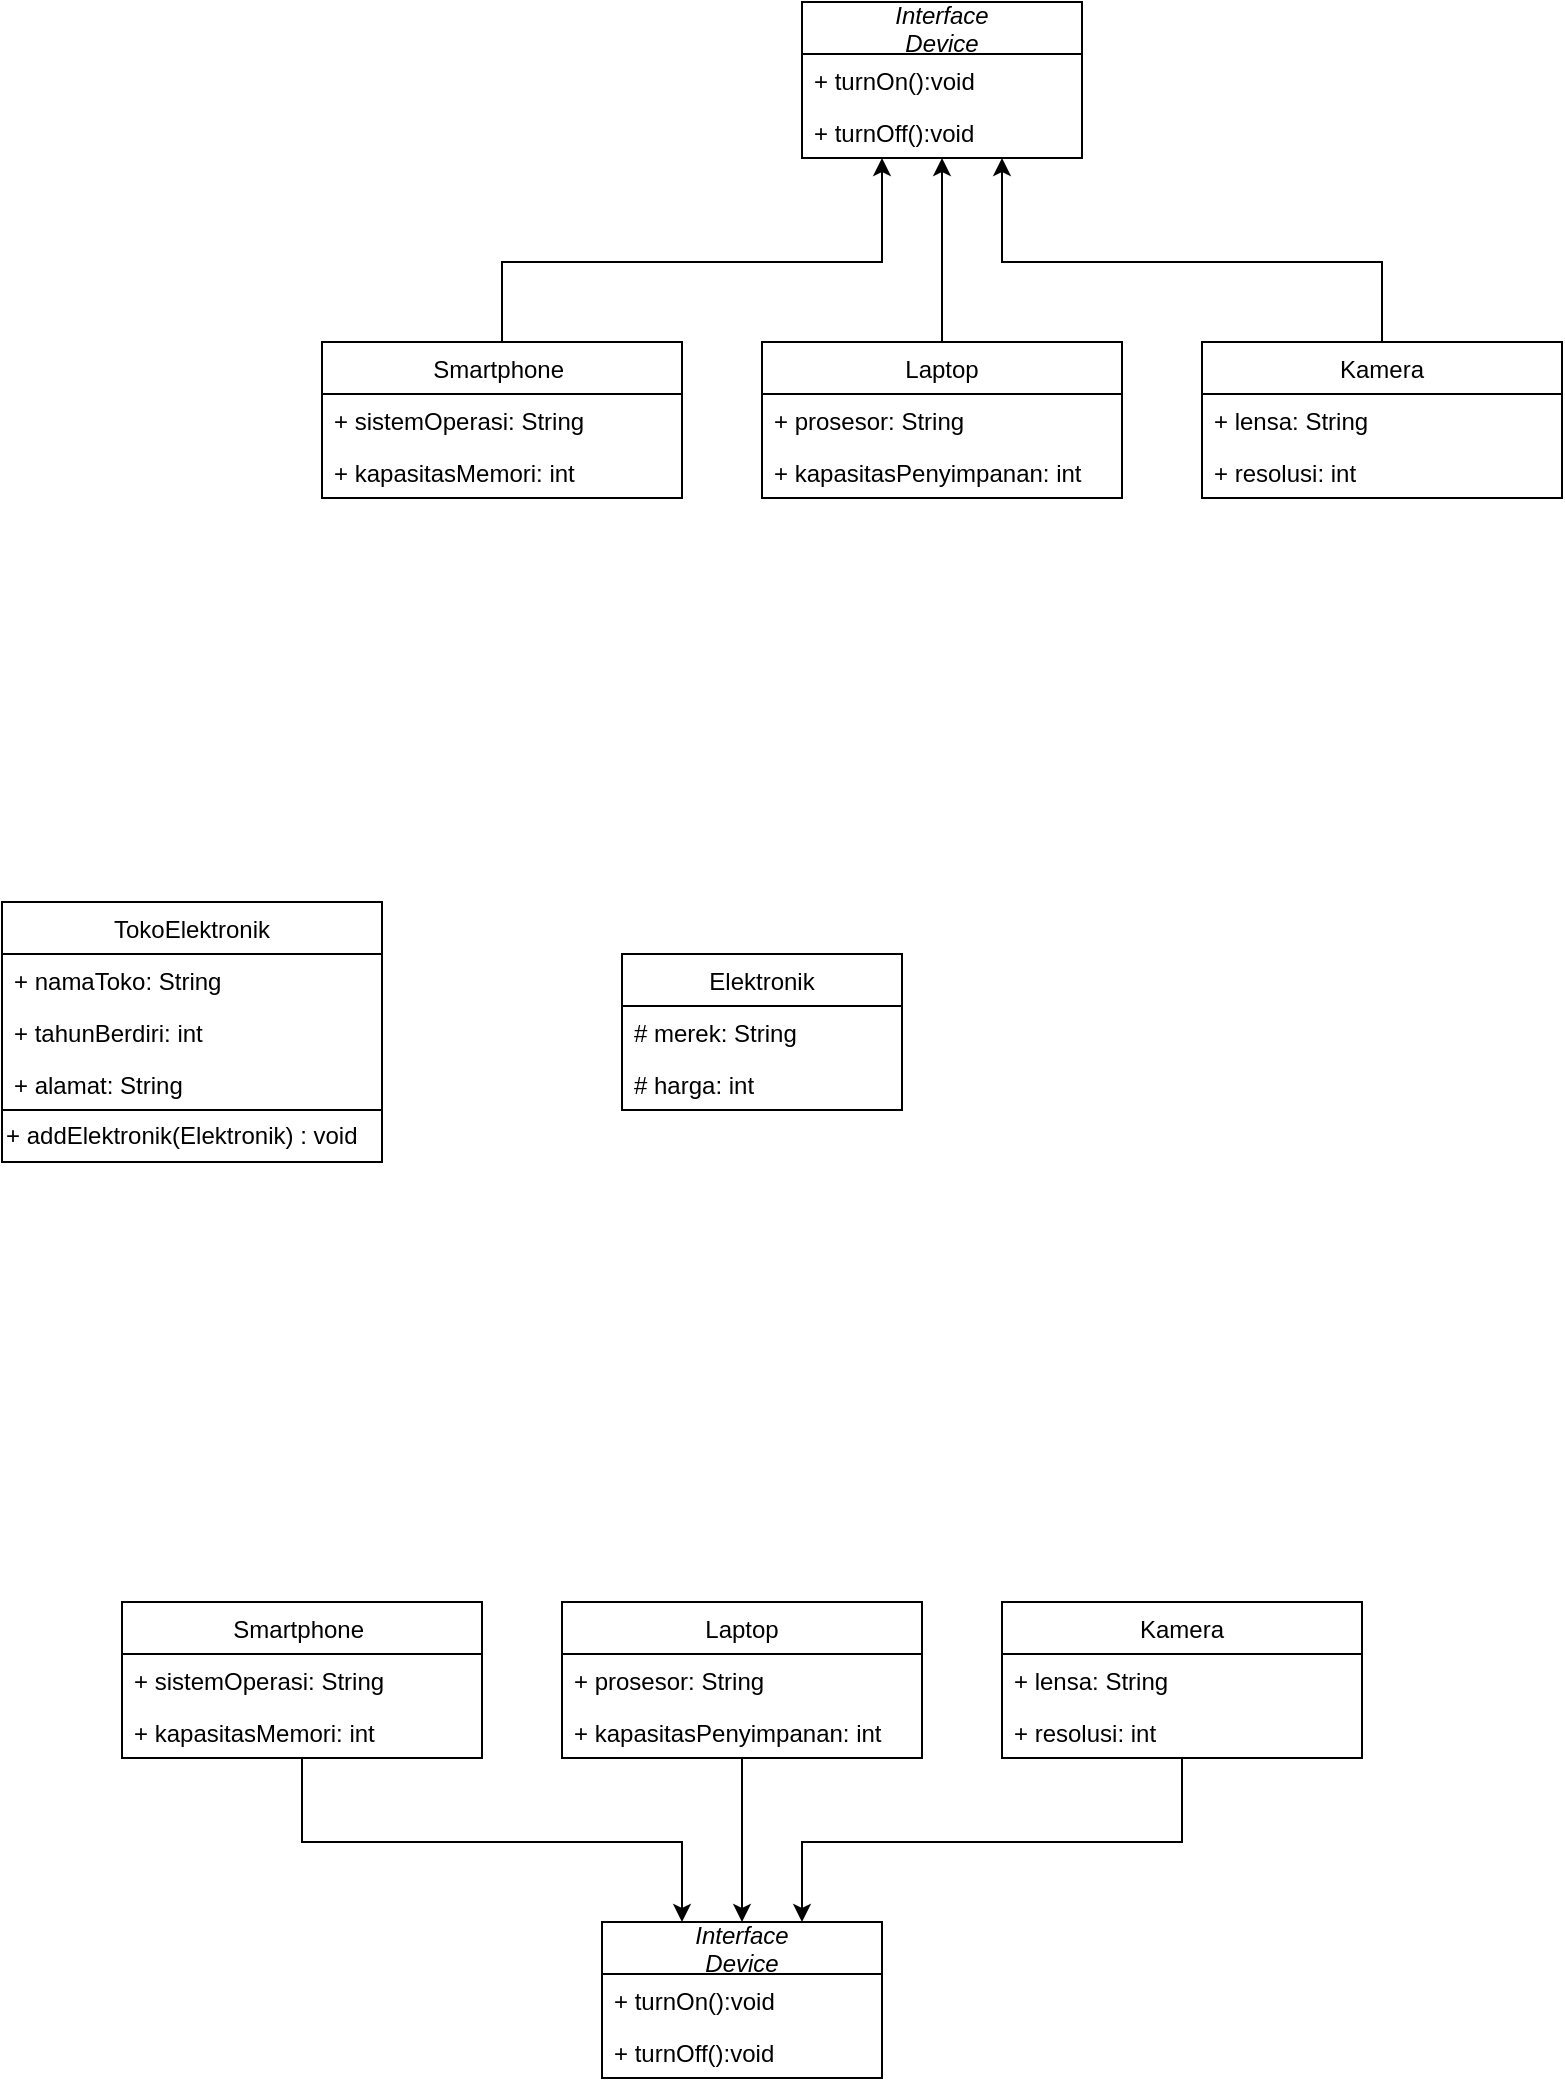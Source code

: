 <mxfile version="20.8.13" type="github" pages="2">
  <diagram name="Page-1" id="jxArhalE56aJioaYpJxE">
    <mxGraphModel dx="1290" dy="577" grid="1" gridSize="10" guides="1" tooltips="1" connect="1" arrows="1" fold="1" page="1" pageScale="1" pageWidth="850" pageHeight="1100" math="0" shadow="0">
      <root>
        <mxCell id="0" />
        <mxCell id="1" parent="0" />
        <mxCell id="cln8uIuft1ey1a41oO70-1" value="Interface&#xa;Device" style="swimlane;fontStyle=2;childLayout=stackLayout;horizontal=1;startSize=26;fillColor=none;horizontalStack=0;resizeParent=1;resizeParentMax=0;resizeLast=0;collapsible=1;marginBottom=0;" parent="1" vertex="1">
          <mxGeometry x="600" y="70" width="140" height="78" as="geometry" />
        </mxCell>
        <mxCell id="cln8uIuft1ey1a41oO70-2" value="+ turnOn():void" style="text;strokeColor=none;fillColor=none;align=left;verticalAlign=top;spacingLeft=4;spacingRight=4;overflow=hidden;rotatable=0;points=[[0,0.5],[1,0.5]];portConstraint=eastwest;" parent="cln8uIuft1ey1a41oO70-1" vertex="1">
          <mxGeometry y="26" width="140" height="26" as="geometry" />
        </mxCell>
        <mxCell id="cln8uIuft1ey1a41oO70-3" value="+ turnOff():void" style="text;strokeColor=none;fillColor=none;align=left;verticalAlign=top;spacingLeft=4;spacingRight=4;overflow=hidden;rotatable=0;points=[[0,0.5],[1,0.5]];portConstraint=eastwest;" parent="cln8uIuft1ey1a41oO70-1" vertex="1">
          <mxGeometry y="52" width="140" height="26" as="geometry" />
        </mxCell>
        <mxCell id="6TbpN-PjruIe6HiueJ3f-2" style="edgeStyle=orthogonalEdgeStyle;rounded=0;orthogonalLoop=1;jettySize=auto;html=1;" parent="1" source="cln8uIuft1ey1a41oO70-9" target="cln8uIuft1ey1a41oO70-1" edge="1">
          <mxGeometry relative="1" as="geometry" />
        </mxCell>
        <mxCell id="cln8uIuft1ey1a41oO70-9" value="Laptop" style="swimlane;fontStyle=0;childLayout=stackLayout;horizontal=1;startSize=26;fillColor=none;horizontalStack=0;resizeParent=1;resizeParentMax=0;resizeLast=0;collapsible=1;marginBottom=0;" parent="1" vertex="1">
          <mxGeometry x="580" y="240" width="180" height="78" as="geometry" />
        </mxCell>
        <mxCell id="cln8uIuft1ey1a41oO70-10" value="+ prosesor: String" style="text;strokeColor=none;fillColor=none;align=left;verticalAlign=top;spacingLeft=4;spacingRight=4;overflow=hidden;rotatable=0;points=[[0,0.5],[1,0.5]];portConstraint=eastwest;" parent="cln8uIuft1ey1a41oO70-9" vertex="1">
          <mxGeometry y="26" width="180" height="26" as="geometry" />
        </mxCell>
        <mxCell id="cln8uIuft1ey1a41oO70-11" value="+ kapasitasPenyimpanan: int" style="text;strokeColor=none;fillColor=none;align=left;verticalAlign=top;spacingLeft=4;spacingRight=4;overflow=hidden;rotatable=0;points=[[0,0.5],[1,0.5]];portConstraint=eastwest;" parent="cln8uIuft1ey1a41oO70-9" vertex="1">
          <mxGeometry y="52" width="180" height="26" as="geometry" />
        </mxCell>
        <mxCell id="6TbpN-PjruIe6HiueJ3f-1" style="edgeStyle=orthogonalEdgeStyle;rounded=0;orthogonalLoop=1;jettySize=auto;html=1;" parent="1" source="cln8uIuft1ey1a41oO70-13" target="cln8uIuft1ey1a41oO70-1" edge="1">
          <mxGeometry relative="1" as="geometry">
            <Array as="points">
              <mxPoint x="450" y="200" />
              <mxPoint x="640" y="200" />
            </Array>
          </mxGeometry>
        </mxCell>
        <mxCell id="cln8uIuft1ey1a41oO70-13" value="Smartphone " style="swimlane;fontStyle=0;childLayout=stackLayout;horizontal=1;startSize=26;fillColor=none;horizontalStack=0;resizeParent=1;resizeParentMax=0;resizeLast=0;collapsible=1;marginBottom=0;" parent="1" vertex="1">
          <mxGeometry x="360" y="240" width="180" height="78" as="geometry" />
        </mxCell>
        <mxCell id="cln8uIuft1ey1a41oO70-14" value="+ sistemOperasi: String" style="text;strokeColor=none;fillColor=none;align=left;verticalAlign=top;spacingLeft=4;spacingRight=4;overflow=hidden;rotatable=0;points=[[0,0.5],[1,0.5]];portConstraint=eastwest;" parent="cln8uIuft1ey1a41oO70-13" vertex="1">
          <mxGeometry y="26" width="180" height="26" as="geometry" />
        </mxCell>
        <mxCell id="cln8uIuft1ey1a41oO70-15" value="+ kapasitasMemori: int" style="text;strokeColor=none;fillColor=none;align=left;verticalAlign=top;spacingLeft=4;spacingRight=4;overflow=hidden;rotatable=0;points=[[0,0.5],[1,0.5]];portConstraint=eastwest;" parent="cln8uIuft1ey1a41oO70-13" vertex="1">
          <mxGeometry y="52" width="180" height="26" as="geometry" />
        </mxCell>
        <mxCell id="6TbpN-PjruIe6HiueJ3f-7" style="edgeStyle=orthogonalEdgeStyle;rounded=0;orthogonalLoop=1;jettySize=auto;html=1;" parent="1" source="cln8uIuft1ey1a41oO70-16" target="cln8uIuft1ey1a41oO70-1" edge="1">
          <mxGeometry relative="1" as="geometry">
            <Array as="points">
              <mxPoint x="890" y="200" />
              <mxPoint x="700" y="200" />
            </Array>
          </mxGeometry>
        </mxCell>
        <mxCell id="cln8uIuft1ey1a41oO70-16" value="Kamera" style="swimlane;fontStyle=0;childLayout=stackLayout;horizontal=1;startSize=26;fillColor=none;horizontalStack=0;resizeParent=1;resizeParentMax=0;resizeLast=0;collapsible=1;marginBottom=0;" parent="1" vertex="1">
          <mxGeometry x="800" y="240" width="180" height="78" as="geometry" />
        </mxCell>
        <mxCell id="cln8uIuft1ey1a41oO70-17" value="+ lensa: String" style="text;strokeColor=none;fillColor=none;align=left;verticalAlign=top;spacingLeft=4;spacingRight=4;overflow=hidden;rotatable=0;points=[[0,0.5],[1,0.5]];portConstraint=eastwest;" parent="cln8uIuft1ey1a41oO70-16" vertex="1">
          <mxGeometry y="26" width="180" height="26" as="geometry" />
        </mxCell>
        <mxCell id="cln8uIuft1ey1a41oO70-18" value="+ resolusi: int" style="text;strokeColor=none;fillColor=none;align=left;verticalAlign=top;spacingLeft=4;spacingRight=4;overflow=hidden;rotatable=0;points=[[0,0.5],[1,0.5]];portConstraint=eastwest;" parent="cln8uIuft1ey1a41oO70-16" vertex="1">
          <mxGeometry y="52" width="180" height="26" as="geometry" />
        </mxCell>
        <mxCell id="6TbpN-PjruIe6HiueJ3f-9" value="TokoElektronik" style="swimlane;fontStyle=0;childLayout=stackLayout;horizontal=1;startSize=26;fillColor=none;horizontalStack=0;resizeParent=1;resizeParentMax=0;resizeLast=0;collapsible=1;marginBottom=0;" parent="1" vertex="1">
          <mxGeometry x="200" y="520" width="190" height="104" as="geometry" />
        </mxCell>
        <mxCell id="6TbpN-PjruIe6HiueJ3f-10" value="+ namaToko: String" style="text;strokeColor=none;fillColor=none;align=left;verticalAlign=top;spacingLeft=4;spacingRight=4;overflow=hidden;rotatable=0;points=[[0,0.5],[1,0.5]];portConstraint=eastwest;" parent="6TbpN-PjruIe6HiueJ3f-9" vertex="1">
          <mxGeometry y="26" width="190" height="26" as="geometry" />
        </mxCell>
        <mxCell id="6TbpN-PjruIe6HiueJ3f-11" value="+ tahunBerdiri: int" style="text;strokeColor=none;fillColor=none;align=left;verticalAlign=top;spacingLeft=4;spacingRight=4;overflow=hidden;rotatable=0;points=[[0,0.5],[1,0.5]];portConstraint=eastwest;" parent="6TbpN-PjruIe6HiueJ3f-9" vertex="1">
          <mxGeometry y="52" width="190" height="26" as="geometry" />
        </mxCell>
        <mxCell id="6TbpN-PjruIe6HiueJ3f-12" value="+ alamat: String" style="text;strokeColor=none;fillColor=none;align=left;verticalAlign=top;spacingLeft=4;spacingRight=4;overflow=hidden;rotatable=0;points=[[0,0.5],[1,0.5]];portConstraint=eastwest;" parent="6TbpN-PjruIe6HiueJ3f-9" vertex="1">
          <mxGeometry y="78" width="190" height="26" as="geometry" />
        </mxCell>
        <mxCell id="6TbpN-PjruIe6HiueJ3f-13" value="+ addElektronik(Elektronik) : void" style="whiteSpace=wrap;html=1;fillColor=none;align=left;" parent="1" vertex="1">
          <mxGeometry x="200" y="624" width="190" height="26" as="geometry" />
        </mxCell>
        <mxCell id="6TbpN-PjruIe6HiueJ3f-14" value="Elektronik" style="swimlane;fontStyle=0;childLayout=stackLayout;horizontal=1;startSize=26;fillColor=none;horizontalStack=0;resizeParent=1;resizeParentMax=0;resizeLast=0;collapsible=1;marginBottom=0;" parent="1" vertex="1">
          <mxGeometry x="510" y="546" width="140" height="78" as="geometry" />
        </mxCell>
        <mxCell id="6TbpN-PjruIe6HiueJ3f-15" value="# merek: String" style="text;strokeColor=none;fillColor=none;align=left;verticalAlign=top;spacingLeft=4;spacingRight=4;overflow=hidden;rotatable=0;points=[[0,0.5],[1,0.5]];portConstraint=eastwest;" parent="6TbpN-PjruIe6HiueJ3f-14" vertex="1">
          <mxGeometry y="26" width="140" height="26" as="geometry" />
        </mxCell>
        <mxCell id="6TbpN-PjruIe6HiueJ3f-16" value="# harga: int" style="text;strokeColor=none;fillColor=none;align=left;verticalAlign=top;spacingLeft=4;spacingRight=4;overflow=hidden;rotatable=0;points=[[0,0.5],[1,0.5]];portConstraint=eastwest;" parent="6TbpN-PjruIe6HiueJ3f-14" vertex="1">
          <mxGeometry y="52" width="140" height="26" as="geometry" />
        </mxCell>
        <mxCell id="3GKgPNHabsmsD1DU7WZW-16" value="Interface&#xa;Device" style="swimlane;fontStyle=2;childLayout=stackLayout;horizontal=1;startSize=26;fillColor=none;horizontalStack=0;resizeParent=1;resizeParentMax=0;resizeLast=0;collapsible=1;marginBottom=0;" vertex="1" parent="1">
          <mxGeometry x="500" y="1030" width="140" height="78" as="geometry" />
        </mxCell>
        <mxCell id="3GKgPNHabsmsD1DU7WZW-17" value="+ turnOn():void" style="text;strokeColor=none;fillColor=none;align=left;verticalAlign=top;spacingLeft=4;spacingRight=4;overflow=hidden;rotatable=0;points=[[0,0.5],[1,0.5]];portConstraint=eastwest;" vertex="1" parent="3GKgPNHabsmsD1DU7WZW-16">
          <mxGeometry y="26" width="140" height="26" as="geometry" />
        </mxCell>
        <mxCell id="3GKgPNHabsmsD1DU7WZW-18" value="+ turnOff():void" style="text;strokeColor=none;fillColor=none;align=left;verticalAlign=top;spacingLeft=4;spacingRight=4;overflow=hidden;rotatable=0;points=[[0,0.5],[1,0.5]];portConstraint=eastwest;" vertex="1" parent="3GKgPNHabsmsD1DU7WZW-16">
          <mxGeometry y="52" width="140" height="26" as="geometry" />
        </mxCell>
        <mxCell id="3GKgPNHabsmsD1DU7WZW-19" style="edgeStyle=orthogonalEdgeStyle;rounded=0;orthogonalLoop=1;jettySize=auto;html=1;" edge="1" parent="1" source="3GKgPNHabsmsD1DU7WZW-20" target="3GKgPNHabsmsD1DU7WZW-16">
          <mxGeometry relative="1" as="geometry" />
        </mxCell>
        <mxCell id="3GKgPNHabsmsD1DU7WZW-20" value="Laptop" style="swimlane;fontStyle=0;childLayout=stackLayout;horizontal=1;startSize=26;fillColor=none;horizontalStack=0;resizeParent=1;resizeParentMax=0;resizeLast=0;collapsible=1;marginBottom=0;" vertex="1" parent="1">
          <mxGeometry x="480" y="870" width="180" height="78" as="geometry" />
        </mxCell>
        <mxCell id="3GKgPNHabsmsD1DU7WZW-21" value="+ prosesor: String" style="text;strokeColor=none;fillColor=none;align=left;verticalAlign=top;spacingLeft=4;spacingRight=4;overflow=hidden;rotatable=0;points=[[0,0.5],[1,0.5]];portConstraint=eastwest;" vertex="1" parent="3GKgPNHabsmsD1DU7WZW-20">
          <mxGeometry y="26" width="180" height="26" as="geometry" />
        </mxCell>
        <mxCell id="3GKgPNHabsmsD1DU7WZW-22" value="+ kapasitasPenyimpanan: int" style="text;strokeColor=none;fillColor=none;align=left;verticalAlign=top;spacingLeft=4;spacingRight=4;overflow=hidden;rotatable=0;points=[[0,0.5],[1,0.5]];portConstraint=eastwest;" vertex="1" parent="3GKgPNHabsmsD1DU7WZW-20">
          <mxGeometry y="52" width="180" height="26" as="geometry" />
        </mxCell>
        <mxCell id="3GKgPNHabsmsD1DU7WZW-23" style="edgeStyle=orthogonalEdgeStyle;rounded=0;orthogonalLoop=1;jettySize=auto;html=1;" edge="1" parent="1" source="3GKgPNHabsmsD1DU7WZW-24" target="3GKgPNHabsmsD1DU7WZW-16">
          <mxGeometry relative="1" as="geometry">
            <Array as="points">
              <mxPoint x="350" y="990" />
              <mxPoint x="540" y="990" />
            </Array>
          </mxGeometry>
        </mxCell>
        <mxCell id="3GKgPNHabsmsD1DU7WZW-24" value="Smartphone " style="swimlane;fontStyle=0;childLayout=stackLayout;horizontal=1;startSize=26;fillColor=none;horizontalStack=0;resizeParent=1;resizeParentMax=0;resizeLast=0;collapsible=1;marginBottom=0;" vertex="1" parent="1">
          <mxGeometry x="260" y="870" width="180" height="78" as="geometry" />
        </mxCell>
        <mxCell id="3GKgPNHabsmsD1DU7WZW-25" value="+ sistemOperasi: String" style="text;strokeColor=none;fillColor=none;align=left;verticalAlign=top;spacingLeft=4;spacingRight=4;overflow=hidden;rotatable=0;points=[[0,0.5],[1,0.5]];portConstraint=eastwest;" vertex="1" parent="3GKgPNHabsmsD1DU7WZW-24">
          <mxGeometry y="26" width="180" height="26" as="geometry" />
        </mxCell>
        <mxCell id="3GKgPNHabsmsD1DU7WZW-26" value="+ kapasitasMemori: int" style="text;strokeColor=none;fillColor=none;align=left;verticalAlign=top;spacingLeft=4;spacingRight=4;overflow=hidden;rotatable=0;points=[[0,0.5],[1,0.5]];portConstraint=eastwest;" vertex="1" parent="3GKgPNHabsmsD1DU7WZW-24">
          <mxGeometry y="52" width="180" height="26" as="geometry" />
        </mxCell>
        <mxCell id="3GKgPNHabsmsD1DU7WZW-27" style="edgeStyle=orthogonalEdgeStyle;rounded=0;orthogonalLoop=1;jettySize=auto;html=1;" edge="1" parent="1" source="3GKgPNHabsmsD1DU7WZW-28" target="3GKgPNHabsmsD1DU7WZW-16">
          <mxGeometry relative="1" as="geometry">
            <Array as="points">
              <mxPoint x="790" y="990" />
              <mxPoint x="600" y="990" />
            </Array>
          </mxGeometry>
        </mxCell>
        <mxCell id="3GKgPNHabsmsD1DU7WZW-28" value="Kamera" style="swimlane;fontStyle=0;childLayout=stackLayout;horizontal=1;startSize=26;fillColor=none;horizontalStack=0;resizeParent=1;resizeParentMax=0;resizeLast=0;collapsible=1;marginBottom=0;" vertex="1" parent="1">
          <mxGeometry x="700" y="870" width="180" height="78" as="geometry" />
        </mxCell>
        <mxCell id="3GKgPNHabsmsD1DU7WZW-29" value="+ lensa: String" style="text;strokeColor=none;fillColor=none;align=left;verticalAlign=top;spacingLeft=4;spacingRight=4;overflow=hidden;rotatable=0;points=[[0,0.5],[1,0.5]];portConstraint=eastwest;" vertex="1" parent="3GKgPNHabsmsD1DU7WZW-28">
          <mxGeometry y="26" width="180" height="26" as="geometry" />
        </mxCell>
        <mxCell id="3GKgPNHabsmsD1DU7WZW-30" value="+ resolusi: int" style="text;strokeColor=none;fillColor=none;align=left;verticalAlign=top;spacingLeft=4;spacingRight=4;overflow=hidden;rotatable=0;points=[[0,0.5],[1,0.5]];portConstraint=eastwest;" vertex="1" parent="3GKgPNHabsmsD1DU7WZW-28">
          <mxGeometry y="52" width="180" height="26" as="geometry" />
        </mxCell>
      </root>
    </mxGraphModel>
  </diagram>
  <diagram id="7rMxalI9jzkcS79rgsFe" name="Page-2">
    <mxGraphModel dx="1290" dy="577" grid="1" gridSize="10" guides="1" tooltips="1" connect="1" arrows="1" fold="1" page="1" pageScale="1" pageWidth="850" pageHeight="1100" math="0" shadow="0">
      <root>
        <mxCell id="0" />
        <mxCell id="1" parent="0" />
        <mxCell id="wDp6bxzV8mgKK0RqRdla-1" value="TokoElektronik" style="swimlane;fontStyle=0;childLayout=stackLayout;horizontal=1;startSize=26;fillColor=none;horizontalStack=0;resizeParent=1;resizeParentMax=0;resizeLast=0;collapsible=1;marginBottom=0;" vertex="1" parent="1">
          <mxGeometry x="200" y="520" width="190" height="104" as="geometry" />
        </mxCell>
        <mxCell id="wDp6bxzV8mgKK0RqRdla-2" value="+ namaToko: String" style="text;strokeColor=none;fillColor=none;align=left;verticalAlign=top;spacingLeft=4;spacingRight=4;overflow=hidden;rotatable=0;points=[[0,0.5],[1,0.5]];portConstraint=eastwest;" vertex="1" parent="wDp6bxzV8mgKK0RqRdla-1">
          <mxGeometry y="26" width="190" height="26" as="geometry" />
        </mxCell>
        <mxCell id="wDp6bxzV8mgKK0RqRdla-3" value="+ tahunBerdiri: int" style="text;strokeColor=none;fillColor=none;align=left;verticalAlign=top;spacingLeft=4;spacingRight=4;overflow=hidden;rotatable=0;points=[[0,0.5],[1,0.5]];portConstraint=eastwest;" vertex="1" parent="wDp6bxzV8mgKK0RqRdla-1">
          <mxGeometry y="52" width="190" height="26" as="geometry" />
        </mxCell>
        <mxCell id="wDp6bxzV8mgKK0RqRdla-4" value="+ alamat: String" style="text;strokeColor=none;fillColor=none;align=left;verticalAlign=top;spacingLeft=4;spacingRight=4;overflow=hidden;rotatable=0;points=[[0,0.5],[1,0.5]];portConstraint=eastwest;" vertex="1" parent="wDp6bxzV8mgKK0RqRdla-1">
          <mxGeometry y="78" width="190" height="26" as="geometry" />
        </mxCell>
        <mxCell id="wDp6bxzV8mgKK0RqRdla-5" value="+ addElektronik(Elektronik) : void" style="whiteSpace=wrap;html=1;fillColor=none;align=left;" vertex="1" parent="1">
          <mxGeometry x="200" y="624" width="190" height="26" as="geometry" />
        </mxCell>
        <mxCell id="wDp6bxzV8mgKK0RqRdla-6" value="Elektronik" style="swimlane;fontStyle=0;childLayout=stackLayout;horizontal=1;startSize=26;fillColor=none;horizontalStack=0;resizeParent=1;resizeParentMax=0;resizeLast=0;collapsible=1;marginBottom=0;" vertex="1" parent="1">
          <mxGeometry x="510" y="546" width="140" height="78" as="geometry" />
        </mxCell>
        <mxCell id="wDp6bxzV8mgKK0RqRdla-7" value="# merek: String" style="text;strokeColor=none;fillColor=none;align=left;verticalAlign=top;spacingLeft=4;spacingRight=4;overflow=hidden;rotatable=0;points=[[0,0.5],[1,0.5]];portConstraint=eastwest;" vertex="1" parent="wDp6bxzV8mgKK0RqRdla-6">
          <mxGeometry y="26" width="140" height="26" as="geometry" />
        </mxCell>
        <mxCell id="wDp6bxzV8mgKK0RqRdla-8" value="# harga: int" style="text;strokeColor=none;fillColor=none;align=left;verticalAlign=top;spacingLeft=4;spacingRight=4;overflow=hidden;rotatable=0;points=[[0,0.5],[1,0.5]];portConstraint=eastwest;" vertex="1" parent="wDp6bxzV8mgKK0RqRdla-6">
          <mxGeometry y="52" width="140" height="26" as="geometry" />
        </mxCell>
        <mxCell id="wDp6bxzV8mgKK0RqRdla-9" value="Interface&#xa;Device" style="swimlane;fontStyle=2;childLayout=stackLayout;horizontal=1;startSize=26;fillColor=none;horizontalStack=0;resizeParent=1;resizeParentMax=0;resizeLast=0;collapsible=1;marginBottom=0;" vertex="1" parent="1">
          <mxGeometry x="500" y="1030" width="140" height="78" as="geometry" />
        </mxCell>
        <mxCell id="wDp6bxzV8mgKK0RqRdla-10" value="+ turnOn():void" style="text;strokeColor=none;fillColor=none;align=left;verticalAlign=top;spacingLeft=4;spacingRight=4;overflow=hidden;rotatable=0;points=[[0,0.5],[1,0.5]];portConstraint=eastwest;" vertex="1" parent="wDp6bxzV8mgKK0RqRdla-9">
          <mxGeometry y="26" width="140" height="26" as="geometry" />
        </mxCell>
        <mxCell id="wDp6bxzV8mgKK0RqRdla-11" value="+ turnOff():void" style="text;strokeColor=none;fillColor=none;align=left;verticalAlign=top;spacingLeft=4;spacingRight=4;overflow=hidden;rotatable=0;points=[[0,0.5],[1,0.5]];portConstraint=eastwest;" vertex="1" parent="wDp6bxzV8mgKK0RqRdla-9">
          <mxGeometry y="52" width="140" height="26" as="geometry" />
        </mxCell>
        <mxCell id="wDp6bxzV8mgKK0RqRdla-12" style="edgeStyle=orthogonalEdgeStyle;rounded=0;orthogonalLoop=1;jettySize=auto;html=1;" edge="1" parent="1" source="wDp6bxzV8mgKK0RqRdla-13" target="wDp6bxzV8mgKK0RqRdla-9">
          <mxGeometry relative="1" as="geometry" />
        </mxCell>
        <mxCell id="wDp6bxzV8mgKK0RqRdla-13" value="Laptop" style="swimlane;fontStyle=0;childLayout=stackLayout;horizontal=1;startSize=26;fillColor=none;horizontalStack=0;resizeParent=1;resizeParentMax=0;resizeLast=0;collapsible=1;marginBottom=0;" vertex="1" parent="1">
          <mxGeometry x="480" y="870" width="180" height="78" as="geometry" />
        </mxCell>
        <mxCell id="wDp6bxzV8mgKK0RqRdla-14" value="+ prosesor: String" style="text;strokeColor=none;fillColor=none;align=left;verticalAlign=top;spacingLeft=4;spacingRight=4;overflow=hidden;rotatable=0;points=[[0,0.5],[1,0.5]];portConstraint=eastwest;" vertex="1" parent="wDp6bxzV8mgKK0RqRdla-13">
          <mxGeometry y="26" width="180" height="26" as="geometry" />
        </mxCell>
        <mxCell id="wDp6bxzV8mgKK0RqRdla-15" value="+ kapasitasPenyimpanan: int" style="text;strokeColor=none;fillColor=none;align=left;verticalAlign=top;spacingLeft=4;spacingRight=4;overflow=hidden;rotatable=0;points=[[0,0.5],[1,0.5]];portConstraint=eastwest;" vertex="1" parent="wDp6bxzV8mgKK0RqRdla-13">
          <mxGeometry y="52" width="180" height="26" as="geometry" />
        </mxCell>
        <mxCell id="wDp6bxzV8mgKK0RqRdla-16" style="edgeStyle=orthogonalEdgeStyle;rounded=0;orthogonalLoop=1;jettySize=auto;html=1;" edge="1" parent="1" source="wDp6bxzV8mgKK0RqRdla-17" target="wDp6bxzV8mgKK0RqRdla-9">
          <mxGeometry relative="1" as="geometry">
            <Array as="points">
              <mxPoint x="350" y="990" />
              <mxPoint x="540" y="990" />
            </Array>
          </mxGeometry>
        </mxCell>
        <mxCell id="wDp6bxzV8mgKK0RqRdla-17" value="Smartphone " style="swimlane;fontStyle=0;childLayout=stackLayout;horizontal=1;startSize=26;fillColor=none;horizontalStack=0;resizeParent=1;resizeParentMax=0;resizeLast=0;collapsible=1;marginBottom=0;" vertex="1" parent="1">
          <mxGeometry x="260" y="870" width="180" height="78" as="geometry" />
        </mxCell>
        <mxCell id="wDp6bxzV8mgKK0RqRdla-18" value="+ sistemOperasi: String" style="text;strokeColor=none;fillColor=none;align=left;verticalAlign=top;spacingLeft=4;spacingRight=4;overflow=hidden;rotatable=0;points=[[0,0.5],[1,0.5]];portConstraint=eastwest;" vertex="1" parent="wDp6bxzV8mgKK0RqRdla-17">
          <mxGeometry y="26" width="180" height="26" as="geometry" />
        </mxCell>
        <mxCell id="wDp6bxzV8mgKK0RqRdla-19" value="+ kapasitasMemori: int" style="text;strokeColor=none;fillColor=none;align=left;verticalAlign=top;spacingLeft=4;spacingRight=4;overflow=hidden;rotatable=0;points=[[0,0.5],[1,0.5]];portConstraint=eastwest;" vertex="1" parent="wDp6bxzV8mgKK0RqRdla-17">
          <mxGeometry y="52" width="180" height="26" as="geometry" />
        </mxCell>
        <mxCell id="wDp6bxzV8mgKK0RqRdla-20" style="edgeStyle=orthogonalEdgeStyle;rounded=0;orthogonalLoop=1;jettySize=auto;html=1;" edge="1" parent="1" source="wDp6bxzV8mgKK0RqRdla-21" target="wDp6bxzV8mgKK0RqRdla-9">
          <mxGeometry relative="1" as="geometry">
            <Array as="points">
              <mxPoint x="790" y="990" />
              <mxPoint x="600" y="990" />
            </Array>
          </mxGeometry>
        </mxCell>
        <mxCell id="wDp6bxzV8mgKK0RqRdla-21" value="Kamera" style="swimlane;fontStyle=0;childLayout=stackLayout;horizontal=1;startSize=26;fillColor=none;horizontalStack=0;resizeParent=1;resizeParentMax=0;resizeLast=0;collapsible=1;marginBottom=0;" vertex="1" parent="1">
          <mxGeometry x="700" y="870" width="180" height="78" as="geometry" />
        </mxCell>
        <mxCell id="wDp6bxzV8mgKK0RqRdla-22" value="+ lensa: String" style="text;strokeColor=none;fillColor=none;align=left;verticalAlign=top;spacingLeft=4;spacingRight=4;overflow=hidden;rotatable=0;points=[[0,0.5],[1,0.5]];portConstraint=eastwest;" vertex="1" parent="wDp6bxzV8mgKK0RqRdla-21">
          <mxGeometry y="26" width="180" height="26" as="geometry" />
        </mxCell>
        <mxCell id="wDp6bxzV8mgKK0RqRdla-23" value="+ resolusi: int" style="text;strokeColor=none;fillColor=none;align=left;verticalAlign=top;spacingLeft=4;spacingRight=4;overflow=hidden;rotatable=0;points=[[0,0.5],[1,0.5]];portConstraint=eastwest;" vertex="1" parent="wDp6bxzV8mgKK0RqRdla-21">
          <mxGeometry y="52" width="180" height="26" as="geometry" />
        </mxCell>
      </root>
    </mxGraphModel>
  </diagram>
</mxfile>
